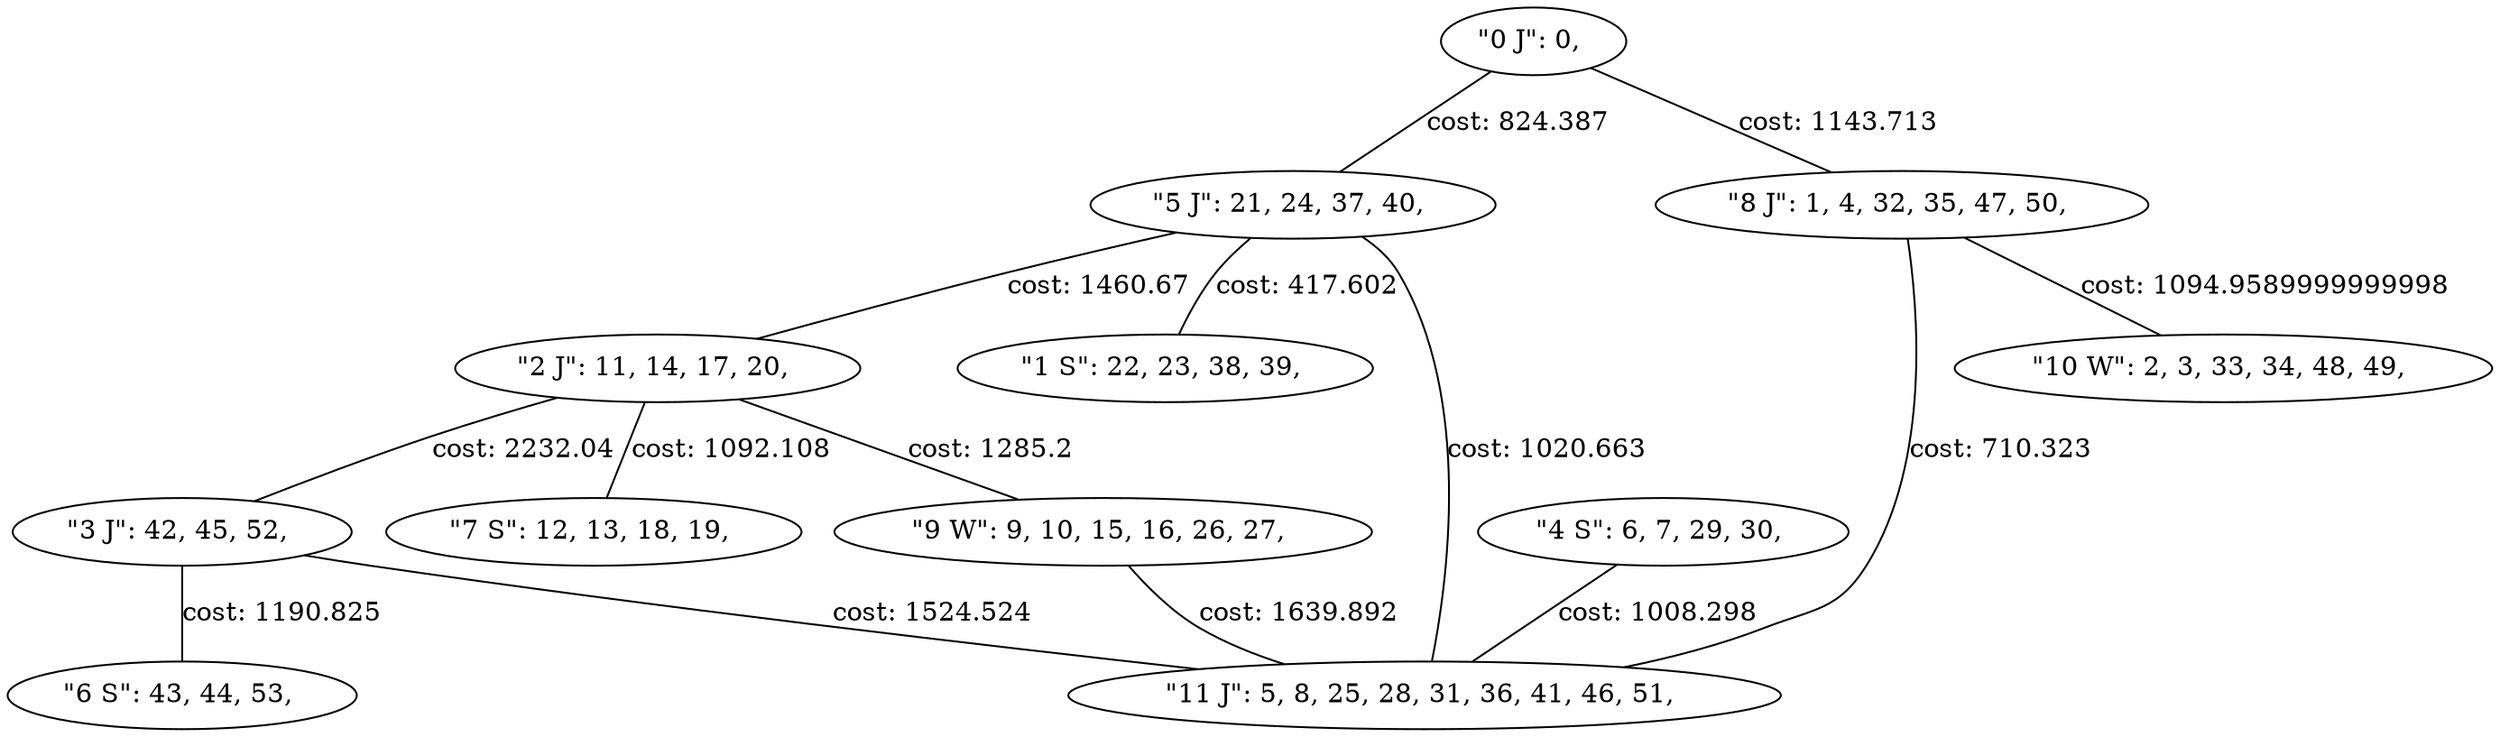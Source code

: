 strict graph  {
0 [label="\"0 J\": 0, ", type=0, supply=0, demand=0];
5 [label="\"5 J\": 21, 24, 37, 40, ", type=0, supply=0, demand=0];
8 [label="\"8 J\": 1, 4, 32, 35, 47, 50, ", type=0, supply=0, demand=0];
1 [label="\"1 S\": 22, 23, 38, 39, ", type=1, supply=0, demand=0];
2 [label="\"2 J\": 11, 14, 17, 20, ", type=0, supply=0, demand=0];
9 [label="\"9 W\": 9, 10, 15, 16, 26, 27, ", type=2, supply=0, demand=0];
3 [label="\"3 J\": 42, 45, 52, ", type=0, supply=0, demand=0];
4 [label="\"4 S\": 6, 7, 29, 30, ", type=1, supply=0, demand=0];
11 [label="\"11 J\": 5, 8, 25, 28, 31, 36, 41, 46, 51, ", type=0, supply=0, demand=0];
6 [label="\"6 S\": 43, 44, 53, ", type=1, supply=0, demand=0];
7 [label="\"7 S\": 12, 13, 18, 19, ", type=1, supply=0, demand=0];
10 [label="\"10 W\": 2, 3, 33, 34, 48, 49, ", type=2, supply=0, demand=0];
0 -- 5  [label="cost: 824.387", cost="824.387"];
0 -- 8  [label="cost: 1143.713", cost="1143.713"];
5 -- 1  [label="cost: 417.602", cost="417.602"];
5 -- 2  [label="cost: 1460.67", cost="1460.67"];
5 -- 11  [label="cost: 1020.663", cost="1020.663"];
8 -- 11  [label="cost: 710.323", cost="710.323"];
8 -- 10  [label="cost: 1094.9589999999998", cost="1094.9589999999998"];
2 -- 9  [label="cost: 1285.2", cost="1285.2"];
2 -- 3  [label="cost: 2232.04", cost="2232.04"];
2 -- 7  [label="cost: 1092.108", cost="1092.108"];
9 -- 11  [label="cost: 1639.892", cost="1639.892"];
3 -- 6  [label="cost: 1190.825", cost="1190.825"];
3 -- 11  [label="cost: 1524.524", cost="1524.524"];
4 -- 11  [label="cost: 1008.298", cost="1008.298"];
}
